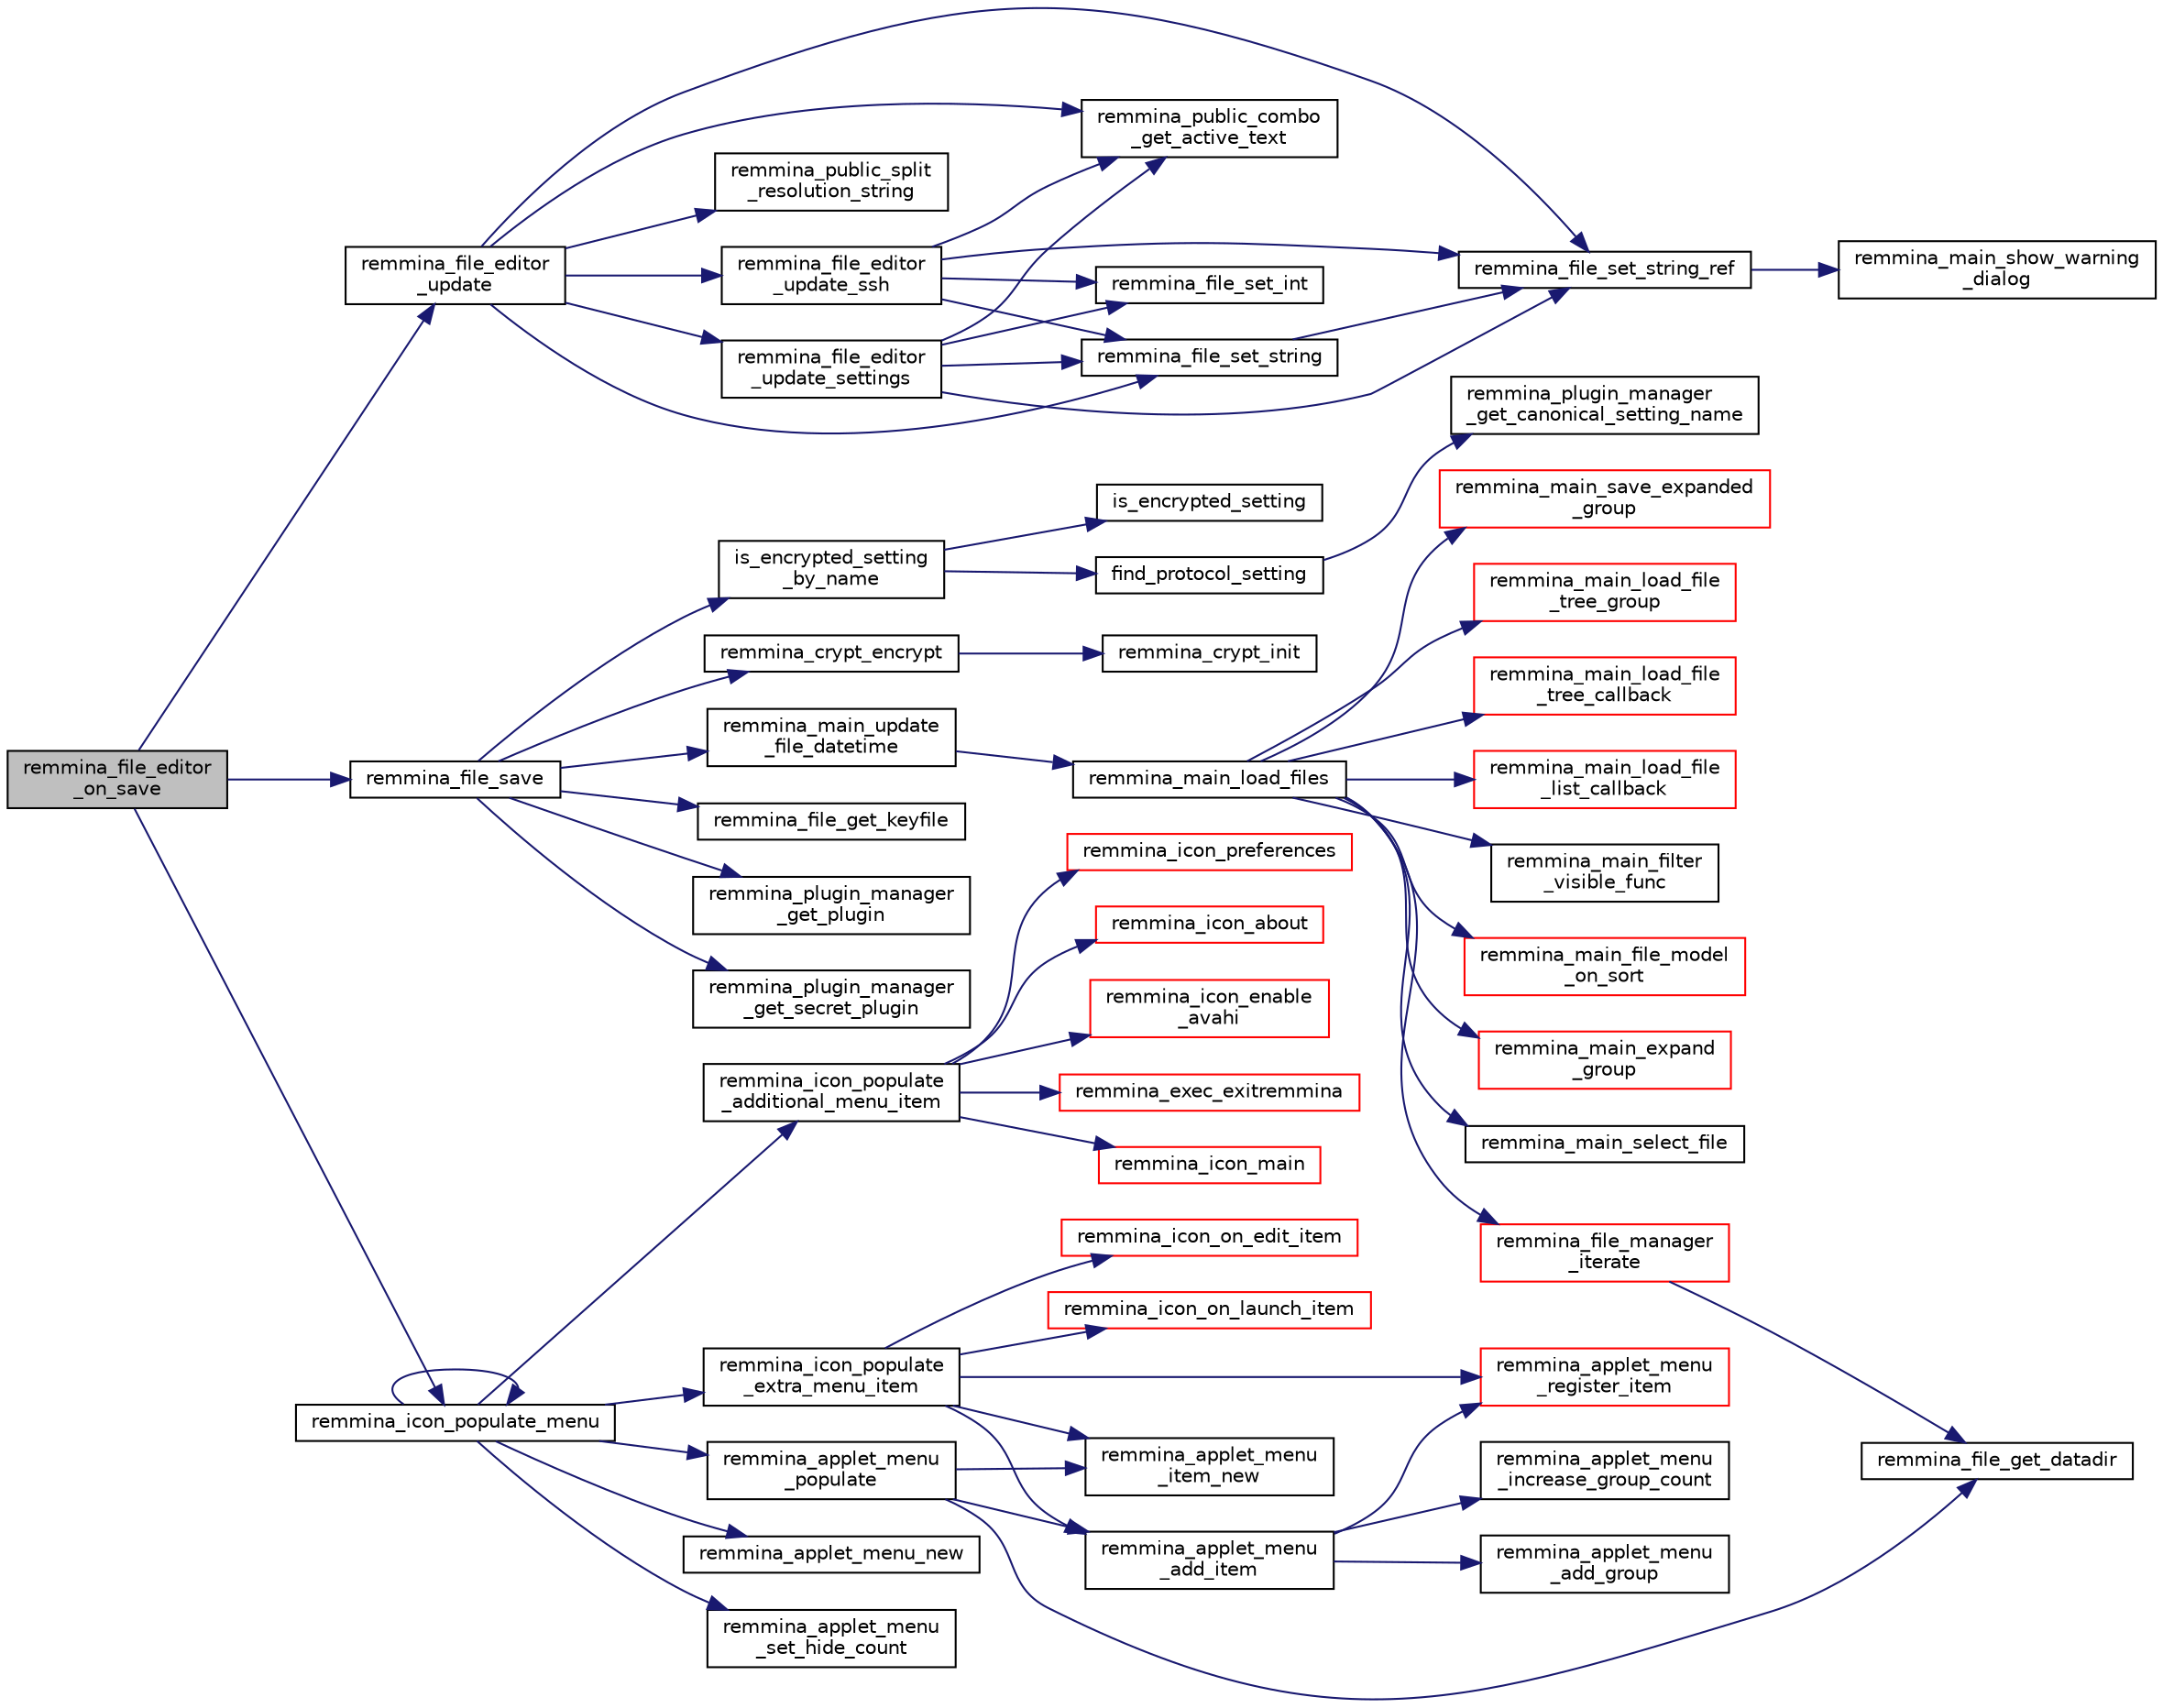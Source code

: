 digraph "remmina_file_editor_on_save"
{
  edge [fontname="Helvetica",fontsize="10",labelfontname="Helvetica",labelfontsize="10"];
  node [fontname="Helvetica",fontsize="10",shape=record];
  rankdir="LR";
  Node2726 [label="remmina_file_editor\l_on_save",height=0.2,width=0.4,color="black", fillcolor="grey75", style="filled", fontcolor="black"];
  Node2726 -> Node2727 [color="midnightblue",fontsize="10",style="solid",fontname="Helvetica"];
  Node2727 [label="remmina_file_editor\l_update",height=0.2,width=0.4,color="black", fillcolor="white", style="filled",URL="$remmina__file__editor_8c.html#ab5583c8b2ff4cfa003d7bdc69cff0067"];
  Node2727 -> Node2728 [color="midnightblue",fontsize="10",style="solid",fontname="Helvetica"];
  Node2728 [label="remmina_file_set_string",height=0.2,width=0.4,color="black", fillcolor="white", style="filled",URL="$remmina__file_8c.html#a85ca1ca2d0bf9ef29e490c6f4527a954"];
  Node2728 -> Node2729 [color="midnightblue",fontsize="10",style="solid",fontname="Helvetica"];
  Node2729 [label="remmina_file_set_string_ref",height=0.2,width=0.4,color="black", fillcolor="white", style="filled",URL="$remmina__file_8c.html#a74951c1067a1a5e1341f5e1c1206dec6"];
  Node2729 -> Node2730 [color="midnightblue",fontsize="10",style="solid",fontname="Helvetica"];
  Node2730 [label="remmina_main_show_warning\l_dialog",height=0.2,width=0.4,color="black", fillcolor="white", style="filled",URL="$remmina__main_8c.html#ad99b9c0bf2fa8c166a8b4a09e06ffdf7"];
  Node2727 -> Node2729 [color="midnightblue",fontsize="10",style="solid",fontname="Helvetica"];
  Node2727 -> Node2731 [color="midnightblue",fontsize="10",style="solid",fontname="Helvetica"];
  Node2731 [label="remmina_public_combo\l_get_active_text",height=0.2,width=0.4,color="black", fillcolor="white", style="filled",URL="$remmina__public_8c.html#af1679d83834c8409f23e00c555d677fb"];
  Node2727 -> Node2732 [color="midnightblue",fontsize="10",style="solid",fontname="Helvetica"];
  Node2732 [label="remmina_public_split\l_resolution_string",height=0.2,width=0.4,color="black", fillcolor="white", style="filled",URL="$remmina__public_8c.html#aaf3fdb980c24cd06965b85ebcdd79173"];
  Node2727 -> Node2733 [color="midnightblue",fontsize="10",style="solid",fontname="Helvetica"];
  Node2733 [label="remmina_file_editor\l_update_ssh",height=0.2,width=0.4,color="black", fillcolor="white", style="filled",URL="$remmina__file__editor_8c.html#af56d68ee8ab4f5e5a8f19188ebed0120"];
  Node2733 -> Node2729 [color="midnightblue",fontsize="10",style="solid",fontname="Helvetica"];
  Node2733 -> Node2731 [color="midnightblue",fontsize="10",style="solid",fontname="Helvetica"];
  Node2733 -> Node2734 [color="midnightblue",fontsize="10",style="solid",fontname="Helvetica"];
  Node2734 [label="remmina_file_set_int",height=0.2,width=0.4,color="black", fillcolor="white", style="filled",URL="$remmina__file_8c.html#af153b0d289ac93f6ecdaa15d5f3b9b8c"];
  Node2733 -> Node2728 [color="midnightblue",fontsize="10",style="solid",fontname="Helvetica"];
  Node2727 -> Node2735 [color="midnightblue",fontsize="10",style="solid",fontname="Helvetica"];
  Node2735 [label="remmina_file_editor\l_update_settings",height=0.2,width=0.4,color="black", fillcolor="white", style="filled",URL="$remmina__file__editor_8c.html#a1a88820e6278cc50eb59a6333c7f40dd"];
  Node2735 -> Node2728 [color="midnightblue",fontsize="10",style="solid",fontname="Helvetica"];
  Node2735 -> Node2729 [color="midnightblue",fontsize="10",style="solid",fontname="Helvetica"];
  Node2735 -> Node2731 [color="midnightblue",fontsize="10",style="solid",fontname="Helvetica"];
  Node2735 -> Node2734 [color="midnightblue",fontsize="10",style="solid",fontname="Helvetica"];
  Node2726 -> Node2736 [color="midnightblue",fontsize="10",style="solid",fontname="Helvetica"];
  Node2736 [label="remmina_file_save",height=0.2,width=0.4,color="black", fillcolor="white", style="filled",URL="$remmina__file_8c.html#a8c893a5deec9bc446bd89cc9973416c7"];
  Node2736 -> Node2737 [color="midnightblue",fontsize="10",style="solid",fontname="Helvetica"];
  Node2737 [label="remmina_file_get_keyfile",height=0.2,width=0.4,color="black", fillcolor="white", style="filled",URL="$remmina__file_8c.html#a89ec355adbf6e03ad16d7faf810af46f"];
  Node2736 -> Node2738 [color="midnightblue",fontsize="10",style="solid",fontname="Helvetica"];
  Node2738 [label="remmina_plugin_manager\l_get_plugin",height=0.2,width=0.4,color="black", fillcolor="white", style="filled",URL="$remmina__plugin__manager_8c.html#a3872c8656a8a3d5147bcc603471c1932"];
  Node2736 -> Node2739 [color="midnightblue",fontsize="10",style="solid",fontname="Helvetica"];
  Node2739 [label="remmina_plugin_manager\l_get_secret_plugin",height=0.2,width=0.4,color="black", fillcolor="white", style="filled",URL="$remmina__plugin__manager_8c.html#ad380a98f6624aa8c830015c8b428b7b4"];
  Node2736 -> Node2740 [color="midnightblue",fontsize="10",style="solid",fontname="Helvetica"];
  Node2740 [label="is_encrypted_setting\l_by_name",height=0.2,width=0.4,color="black", fillcolor="white", style="filled",URL="$remmina__file_8c.html#a72580559fa04082418a993fec4c77281"];
  Node2740 -> Node2741 [color="midnightblue",fontsize="10",style="solid",fontname="Helvetica"];
  Node2741 [label="find_protocol_setting",height=0.2,width=0.4,color="black", fillcolor="white", style="filled",URL="$remmina__file_8c.html#acc88ee6f5ba73bf9c3b05ab9368c952f"];
  Node2741 -> Node2742 [color="midnightblue",fontsize="10",style="solid",fontname="Helvetica"];
  Node2742 [label="remmina_plugin_manager\l_get_canonical_setting_name",height=0.2,width=0.4,color="black", fillcolor="white", style="filled",URL="$remmina__plugin__manager_8c.html#af60b8edfa50563ae4c7593efc3deed55"];
  Node2740 -> Node2743 [color="midnightblue",fontsize="10",style="solid",fontname="Helvetica"];
  Node2743 [label="is_encrypted_setting",height=0.2,width=0.4,color="black", fillcolor="white", style="filled",URL="$remmina__file_8c.html#a29920ae737817d3f6c673bacbbf11ca1"];
  Node2736 -> Node2744 [color="midnightblue",fontsize="10",style="solid",fontname="Helvetica"];
  Node2744 [label="remmina_crypt_encrypt",height=0.2,width=0.4,color="black", fillcolor="white", style="filled",URL="$remmina__crypt_8c.html#aa02cf0fed3eb68d6a89815c3ba3bf7b1"];
  Node2744 -> Node2745 [color="midnightblue",fontsize="10",style="solid",fontname="Helvetica"];
  Node2745 [label="remmina_crypt_init",height=0.2,width=0.4,color="black", fillcolor="white", style="filled",URL="$remmina__crypt_8c.html#ae097c169aefdd5d83a57fc1bde511171"];
  Node2736 -> Node2746 [color="midnightblue",fontsize="10",style="solid",fontname="Helvetica"];
  Node2746 [label="remmina_main_update\l_file_datetime",height=0.2,width=0.4,color="black", fillcolor="white", style="filled",URL="$remmina__main_8c.html#a5ae0372dafe41f96a09097c07d1b270a"];
  Node2746 -> Node2747 [color="midnightblue",fontsize="10",style="solid",fontname="Helvetica"];
  Node2747 [label="remmina_main_load_files",height=0.2,width=0.4,color="black", fillcolor="white", style="filled",URL="$remmina__main_8c.html#a3617295e74fa84edbd41dedc601402a7"];
  Node2747 -> Node2748 [color="midnightblue",fontsize="10",style="solid",fontname="Helvetica"];
  Node2748 [label="remmina_main_save_expanded\l_group",height=0.2,width=0.4,color="red", fillcolor="white", style="filled",URL="$remmina__main_8c.html#ad8744dc59ba8072ffdf557b6c94e9f40"];
  Node2747 -> Node2753 [color="midnightblue",fontsize="10",style="solid",fontname="Helvetica"];
  Node2753 [label="remmina_main_load_file\l_tree_group",height=0.2,width=0.4,color="red", fillcolor="white", style="filled",URL="$remmina__main_8c.html#aa46e6b815c241d32a476a29053dbf296"];
  Node2747 -> Node2787 [color="midnightblue",fontsize="10",style="solid",fontname="Helvetica"];
  Node2787 [label="remmina_file_manager\l_iterate",height=0.2,width=0.4,color="red", fillcolor="white", style="filled",URL="$remmina__file__manager_8c.html#a55a717aafc046713380bd2c55f29165a"];
  Node2787 -> Node2755 [color="midnightblue",fontsize="10",style="solid",fontname="Helvetica"];
  Node2755 [label="remmina_file_get_datadir",height=0.2,width=0.4,color="black", fillcolor="white", style="filled",URL="$remmina__file__manager_8c.html#aa65bc30beb59d607ba430d966e7e27f5"];
  Node2747 -> Node2788 [color="midnightblue",fontsize="10",style="solid",fontname="Helvetica"];
  Node2788 [label="remmina_main_load_file\l_tree_callback",height=0.2,width=0.4,color="red", fillcolor="white", style="filled",URL="$remmina__main_8c.html#ae32574ebe06b1a24f135af9379e663b4"];
  Node2747 -> Node2794 [color="midnightblue",fontsize="10",style="solid",fontname="Helvetica"];
  Node2794 [label="remmina_main_load_file\l_list_callback",height=0.2,width=0.4,color="red", fillcolor="white", style="filled",URL="$remmina__main_8c.html#a71f485dba1b11bf8cba129920767b5e6"];
  Node2747 -> Node2795 [color="midnightblue",fontsize="10",style="solid",fontname="Helvetica"];
  Node2795 [label="remmina_main_filter\l_visible_func",height=0.2,width=0.4,color="black", fillcolor="white", style="filled",URL="$remmina__main_8c.html#ab0d22f0e3571eb80886acb0c68005800"];
  Node2747 -> Node2796 [color="midnightblue",fontsize="10",style="solid",fontname="Helvetica"];
  Node2796 [label="remmina_main_file_model\l_on_sort",height=0.2,width=0.4,color="red", fillcolor="white", style="filled",URL="$remmina__main_8c.html#a71fbe206a9c2abb8f348ee598d7751b7"];
  Node2747 -> Node2798 [color="midnightblue",fontsize="10",style="solid",fontname="Helvetica"];
  Node2798 [label="remmina_main_expand\l_group",height=0.2,width=0.4,color="red", fillcolor="white", style="filled",URL="$remmina__main_8c.html#a4a4733c243f20c3ffc27105003f5e30e"];
  Node2747 -> Node2801 [color="midnightblue",fontsize="10",style="solid",fontname="Helvetica"];
  Node2801 [label="remmina_main_select_file",height=0.2,width=0.4,color="black", fillcolor="white", style="filled",URL="$remmina__main_8c.html#aa20963aed43242994c88d5a97a546355"];
  Node2726 -> Node2802 [color="midnightblue",fontsize="10",style="solid",fontname="Helvetica"];
  Node2802 [label="remmina_icon_populate_menu",height=0.2,width=0.4,color="black", fillcolor="white", style="filled",URL="$remmina__icon_8c.html#af80ed314f91d653237249d839c7fc3b2"];
  Node2802 -> Node2803 [color="midnightblue",fontsize="10",style="solid",fontname="Helvetica"];
  Node2803 [label="remmina_applet_menu_new",height=0.2,width=0.4,color="black", fillcolor="white", style="filled",URL="$remmina__applet__menu_8c.html#adc65e597bc73ddbda587caa929efe872"];
  Node2802 -> Node2804 [color="midnightblue",fontsize="10",style="solid",fontname="Helvetica"];
  Node2804 [label="remmina_applet_menu\l_set_hide_count",height=0.2,width=0.4,color="black", fillcolor="white", style="filled",URL="$remmina__applet__menu_8c.html#af2baabd1750dd1a95a0b36e601d99cfe"];
  Node2802 -> Node2805 [color="midnightblue",fontsize="10",style="solid",fontname="Helvetica"];
  Node2805 [label="remmina_applet_menu\l_populate",height=0.2,width=0.4,color="black", fillcolor="white", style="filled",URL="$remmina__applet__menu_8c.html#a8029065504aef0e850d79f3823d18f66"];
  Node2805 -> Node2755 [color="midnightblue",fontsize="10",style="solid",fontname="Helvetica"];
  Node2805 -> Node2806 [color="midnightblue",fontsize="10",style="solid",fontname="Helvetica"];
  Node2806 [label="remmina_applet_menu\l_item_new",height=0.2,width=0.4,color="black", fillcolor="white", style="filled",URL="$remmina__applet__menu__item_8c.html#a8518d5abbcb0cf2ff0923e41d55e1a96"];
  Node2805 -> Node2807 [color="midnightblue",fontsize="10",style="solid",fontname="Helvetica"];
  Node2807 [label="remmina_applet_menu\l_add_item",height=0.2,width=0.4,color="black", fillcolor="white", style="filled",URL="$remmina__applet__menu_8c.html#a261d344be12cd270d8b81a26e1ad9d23"];
  Node2807 -> Node2808 [color="midnightblue",fontsize="10",style="solid",fontname="Helvetica"];
  Node2808 [label="remmina_applet_menu\l_add_group",height=0.2,width=0.4,color="black", fillcolor="white", style="filled",URL="$remmina__applet__menu_8c.html#a9103d33954ab8afdfe3e3892db7caabb"];
  Node2807 -> Node2809 [color="midnightblue",fontsize="10",style="solid",fontname="Helvetica"];
  Node2809 [label="remmina_applet_menu\l_increase_group_count",height=0.2,width=0.4,color="black", fillcolor="white", style="filled",URL="$remmina__applet__menu_8c.html#a00ccc046ebf9862d7030dac635a86dc6"];
  Node2807 -> Node2810 [color="midnightblue",fontsize="10",style="solid",fontname="Helvetica"];
  Node2810 [label="remmina_applet_menu\l_register_item",height=0.2,width=0.4,color="red", fillcolor="white", style="filled",URL="$remmina__applet__menu_8c.html#abb924051b4e37930bed6aed12b653751"];
  Node2802 -> Node2812 [color="midnightblue",fontsize="10",style="solid",fontname="Helvetica"];
  Node2812 [label="remmina_icon_populate\l_extra_menu_item",height=0.2,width=0.4,color="black", fillcolor="white", style="filled",URL="$remmina__icon_8c.html#a2847311861df3a2f1c8bbcd35cf3fd6f"];
  Node2812 -> Node2806 [color="midnightblue",fontsize="10",style="solid",fontname="Helvetica"];
  Node2812 -> Node2807 [color="midnightblue",fontsize="10",style="solid",fontname="Helvetica"];
  Node2812 -> Node2810 [color="midnightblue",fontsize="10",style="solid",fontname="Helvetica"];
  Node2812 -> Node2813 [color="midnightblue",fontsize="10",style="solid",fontname="Helvetica"];
  Node2813 [label="remmina_icon_on_launch_item",height=0.2,width=0.4,color="red", fillcolor="white", style="filled",URL="$remmina__icon_8c.html#ad1699688680e12abcfd5c74dd2f76d83"];
  Node2812 -> Node3080 [color="midnightblue",fontsize="10",style="solid",fontname="Helvetica"];
  Node3080 [label="remmina_icon_on_edit_item",height=0.2,width=0.4,color="red", fillcolor="white", style="filled",URL="$remmina__icon_8c.html#af8708120906a8dc41a7998ebf9ecd129"];
  Node2802 -> Node3081 [color="midnightblue",fontsize="10",style="solid",fontname="Helvetica"];
  Node3081 [label="remmina_icon_populate\l_additional_menu_item",height=0.2,width=0.4,color="black", fillcolor="white", style="filled",URL="$remmina__icon_8c.html#a8aaf73ed94cf20dcce1c7be26262cb56"];
  Node3081 -> Node3082 [color="midnightblue",fontsize="10",style="solid",fontname="Helvetica"];
  Node3082 [label="remmina_icon_main",height=0.2,width=0.4,color="red", fillcolor="white", style="filled",URL="$remmina__icon_8c.html#a920476110ab6410c8fc8cf734109e497"];
  Node3081 -> Node3083 [color="midnightblue",fontsize="10",style="solid",fontname="Helvetica"];
  Node3083 [label="remmina_icon_preferences",height=0.2,width=0.4,color="red", fillcolor="white", style="filled",URL="$remmina__icon_8c.html#ad3b0e3d12e4854eae05b1afea19da404"];
  Node3081 -> Node3084 [color="midnightblue",fontsize="10",style="solid",fontname="Helvetica"];
  Node3084 [label="remmina_icon_about",height=0.2,width=0.4,color="red", fillcolor="white", style="filled",URL="$remmina__icon_8c.html#a5cdf1958ef01e49889bcee2e90e2cf71"];
  Node3081 -> Node3085 [color="midnightblue",fontsize="10",style="solid",fontname="Helvetica"];
  Node3085 [label="remmina_icon_enable\l_avahi",height=0.2,width=0.4,color="red", fillcolor="white", style="filled",URL="$remmina__icon_8c.html#ac424cc450aa98c2a0fe2494cddff48a6"];
  Node3081 -> Node3049 [color="midnightblue",fontsize="10",style="solid",fontname="Helvetica"];
  Node3049 [label="remmina_exec_exitremmina",height=0.2,width=0.4,color="red", fillcolor="white", style="filled",URL="$remmina__exec_8c.html#a206abe0e916081b29c5faa52330e2271"];
  Node2802 -> Node2802 [color="midnightblue",fontsize="10",style="solid",fontname="Helvetica"];
}
